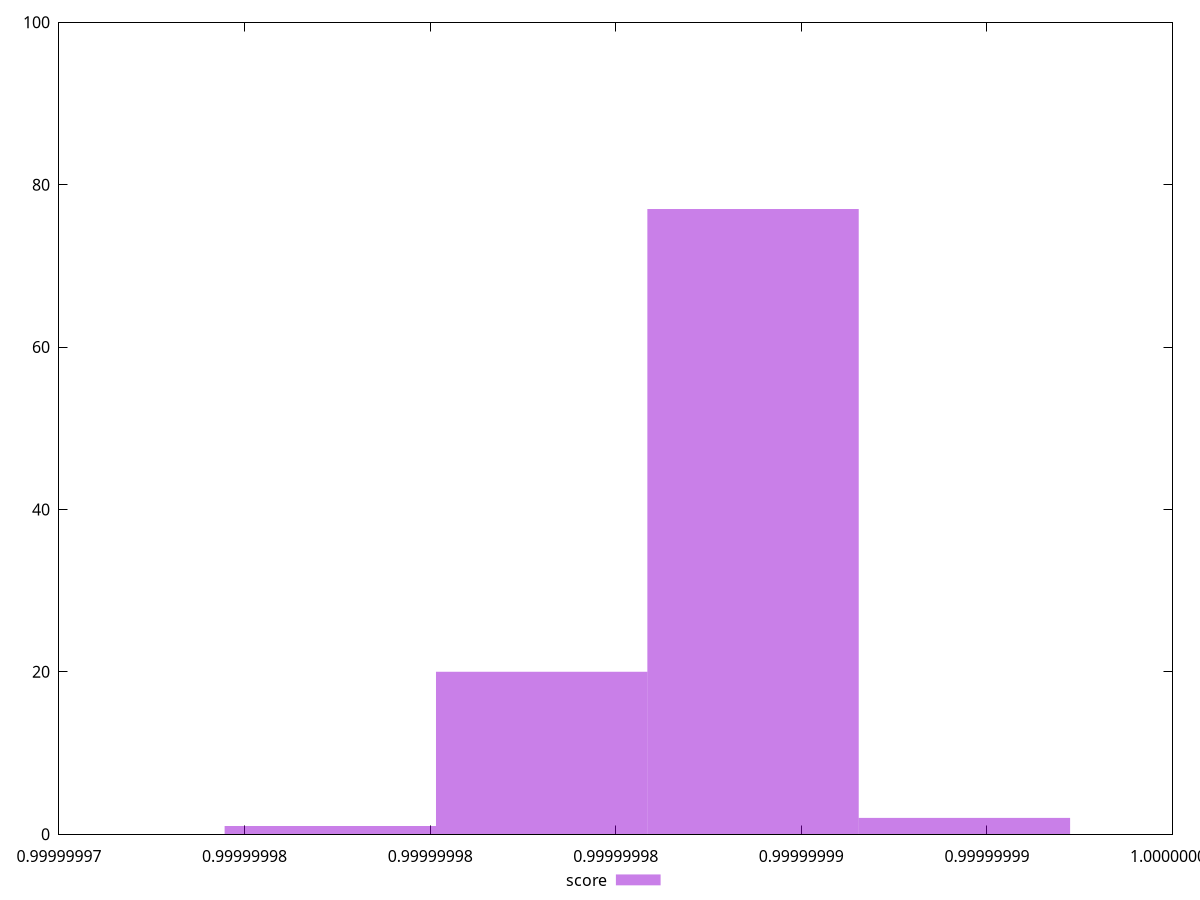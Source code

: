 reset
set terminal svg size 640, 490 enhanced background rgb 'white'
set output "reprap/bootup-time/samples/pages+cached+noexternal+noimg/score/histogram.svg"

$score <<EOF
0.9999999830042339 20
0.9999999886990488 77
0.9999999943938637 2
0.999999977309419 1
EOF

set key outside below
set boxwidth 5.6948148823752135e-9
set yrange [0:100]
set style fill transparent solid 0.5 noborder

plot \
  $score title "score" with boxes, \


reset